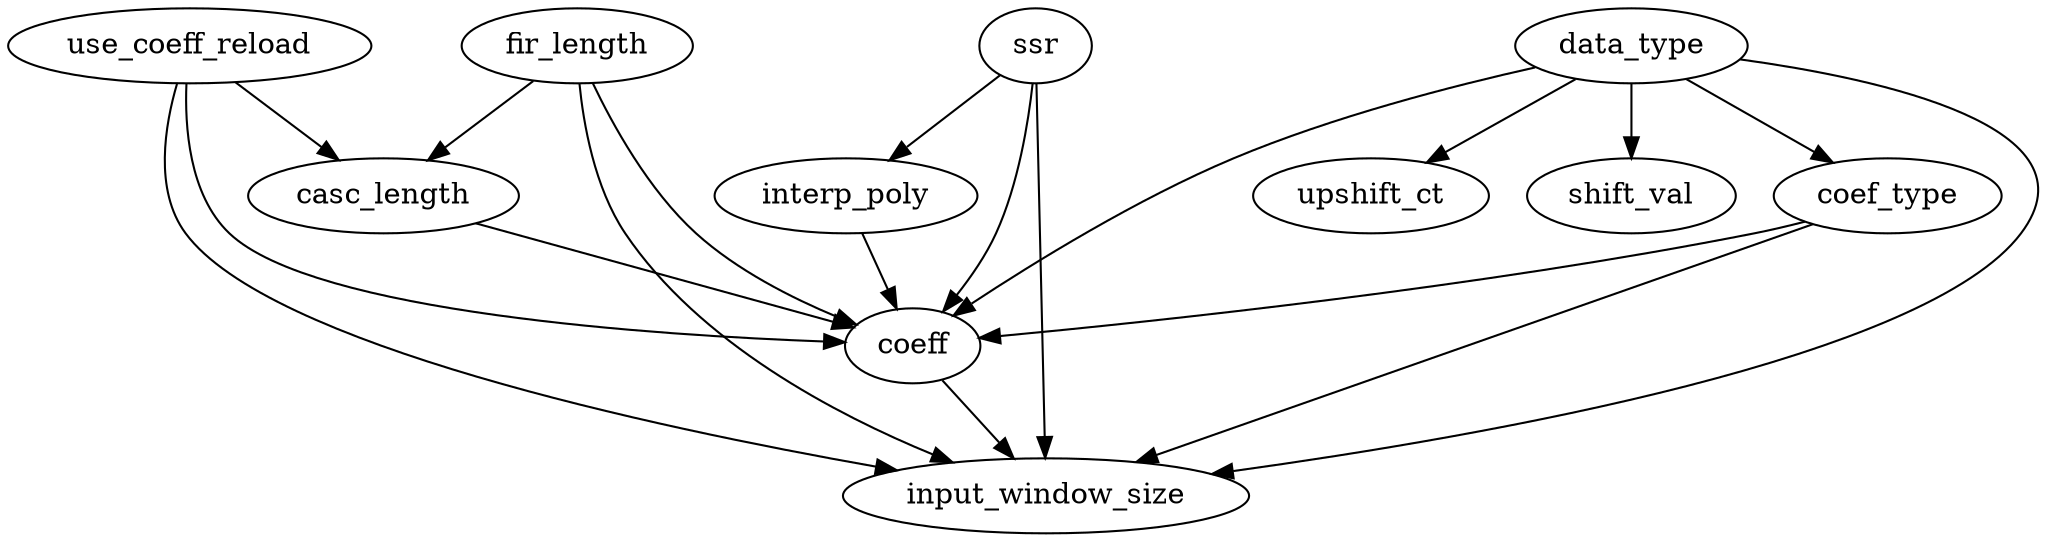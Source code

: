 digraph G {
use_coeff_reload -> casc_length;
fir_length -> casc_length;
ssr -> interp_poly;
data_type -> coef_type;
use_coeff_reload -> coeff;
coef_type -> coeff;
fir_length -> coeff;
data_type -> coeff;
casc_length -> coeff;
ssr -> coeff;
interp_poly -> coeff;
data_type -> upshift_ct;
data_type -> input_window_size;
coef_type -> input_window_size;
use_coeff_reload -> input_window_size;
coeff -> input_window_size;
fir_length -> input_window_size;
ssr -> input_window_size;
data_type -> shift_val;
}
